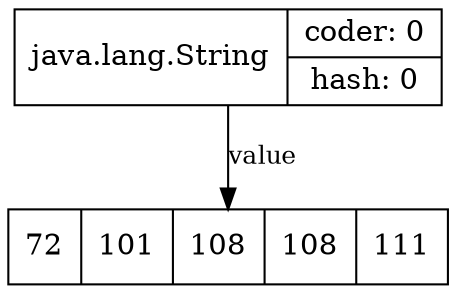 digraph Java {
n550402284[label="java.lang.String|{coder: 0|hash: 0}",shape=record];
n550402284 -> n1089418272[label="value",fontsize=12];
n1089418272[shape=record, label="72|101|108|108|111"];
}
